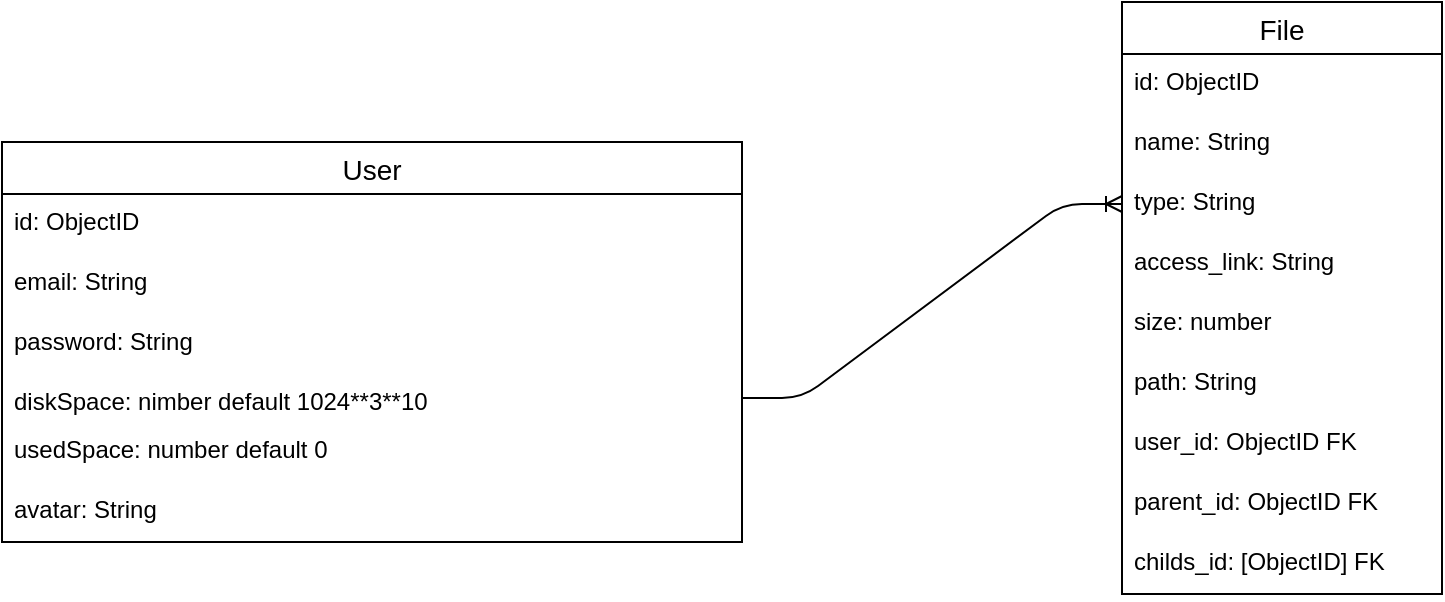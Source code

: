 <mxfile version="13.6.5">
    <diagram id="cyjniA0ZzOJgdNBzTKtN" name="Page-1">
        <mxGraphModel dx="1023" dy="610" grid="1" gridSize="10" guides="1" tooltips="1" connect="1" arrows="1" fold="1" page="1" pageScale="1" pageWidth="827" pageHeight="1169" math="0" shadow="0">
            <root>
                <mxCell id="0"/>
                <mxCell id="1" parent="0"/>
                <mxCell id="_So2VJrC17p1mw5BTz6b-14" value="User" style="swimlane;fontStyle=0;childLayout=stackLayout;horizontal=1;startSize=26;horizontalStack=0;resizeParent=1;resizeParentMax=0;resizeLast=0;collapsible=1;marginBottom=0;align=center;fontSize=14;" parent="1" vertex="1">
                    <mxGeometry x="30" y="160" width="370" height="200" as="geometry">
                        <mxRectangle x="130" y="130" width="60" height="26" as="alternateBounds"/>
                    </mxGeometry>
                </mxCell>
                <mxCell id="_So2VJrC17p1mw5BTz6b-15" value="id: ObjectID" style="text;strokeColor=none;fillColor=none;spacingLeft=4;spacingRight=4;overflow=hidden;rotatable=0;points=[[0,0.5],[1,0.5]];portConstraint=eastwest;fontSize=12;" parent="_So2VJrC17p1mw5BTz6b-14" vertex="1">
                    <mxGeometry y="26" width="370" height="30" as="geometry"/>
                </mxCell>
                <mxCell id="_So2VJrC17p1mw5BTz6b-16" value="email: String" style="text;strokeColor=none;fillColor=none;spacingLeft=4;spacingRight=4;overflow=hidden;rotatable=0;points=[[0,0.5],[1,0.5]];portConstraint=eastwest;fontSize=12;" parent="_So2VJrC17p1mw5BTz6b-14" vertex="1">
                    <mxGeometry y="56" width="370" height="30" as="geometry"/>
                </mxCell>
                <mxCell id="_So2VJrC17p1mw5BTz6b-17" value="password: String" style="text;strokeColor=none;fillColor=none;spacingLeft=4;spacingRight=4;overflow=hidden;rotatable=0;points=[[0,0.5],[1,0.5]];portConstraint=eastwest;fontSize=12;" parent="_So2VJrC17p1mw5BTz6b-14" vertex="1">
                    <mxGeometry y="86" width="370" height="30" as="geometry"/>
                </mxCell>
                <mxCell id="_So2VJrC17p1mw5BTz6b-18" value="diskSpace: nimber default 1024**3**10" style="text;strokeColor=none;fillColor=none;spacingLeft=4;spacingRight=4;overflow=hidden;rotatable=0;points=[[0,0.5],[1,0.5]];portConstraint=eastwest;fontSize=12;" parent="_So2VJrC17p1mw5BTz6b-14" vertex="1">
                    <mxGeometry y="116" width="370" height="24" as="geometry"/>
                </mxCell>
                <mxCell id="_So2VJrC17p1mw5BTz6b-19" value="usedSpace: number default 0" style="text;strokeColor=none;fillColor=none;spacingLeft=4;spacingRight=4;overflow=hidden;rotatable=0;points=[[0,0.5],[1,0.5]];portConstraint=eastwest;fontSize=12;" parent="_So2VJrC17p1mw5BTz6b-14" vertex="1">
                    <mxGeometry y="140" width="370" height="30" as="geometry"/>
                </mxCell>
                <mxCell id="_So2VJrC17p1mw5BTz6b-20" value="avatar: String" style="text;strokeColor=none;fillColor=none;spacingLeft=4;spacingRight=4;overflow=hidden;rotatable=0;points=[[0,0.5],[1,0.5]];portConstraint=eastwest;fontSize=12;" parent="_So2VJrC17p1mw5BTz6b-14" vertex="1">
                    <mxGeometry y="170" width="370" height="30" as="geometry"/>
                </mxCell>
                <mxCell id="_So2VJrC17p1mw5BTz6b-29" value="" style="edgeStyle=entityRelationEdgeStyle;fontSize=12;html=1;endArrow=ERoneToMany;exitX=1;exitY=0.5;exitDx=0;exitDy=0;entryX=0;entryY=0.5;entryDx=0;entryDy=0;" parent="1" source="_So2VJrC17p1mw5BTz6b-18" target="_So2VJrC17p1mw5BTz6b-24" edge="1">
                    <mxGeometry width="100" height="100" relative="1" as="geometry">
                        <mxPoint x="390" y="360" as="sourcePoint"/>
                        <mxPoint x="490" y="260" as="targetPoint"/>
                    </mxGeometry>
                </mxCell>
                <mxCell id="_So2VJrC17p1mw5BTz6b-21" value="File" style="swimlane;fontStyle=0;childLayout=stackLayout;horizontal=1;startSize=26;horizontalStack=0;resizeParent=1;resizeParentMax=0;resizeLast=0;collapsible=1;marginBottom=0;align=center;fontSize=14;" parent="1" vertex="1">
                    <mxGeometry x="590" y="90" width="160" height="296" as="geometry"/>
                </mxCell>
                <mxCell id="_So2VJrC17p1mw5BTz6b-22" value="id: ObjectID" style="text;strokeColor=none;fillColor=none;spacingLeft=4;spacingRight=4;overflow=hidden;rotatable=0;points=[[0,0.5],[1,0.5]];portConstraint=eastwest;fontSize=12;" parent="_So2VJrC17p1mw5BTz6b-21" vertex="1">
                    <mxGeometry y="26" width="160" height="30" as="geometry"/>
                </mxCell>
                <mxCell id="_So2VJrC17p1mw5BTz6b-23" value="name: String" style="text;strokeColor=none;fillColor=none;spacingLeft=4;spacingRight=4;overflow=hidden;rotatable=0;points=[[0,0.5],[1,0.5]];portConstraint=eastwest;fontSize=12;" parent="_So2VJrC17p1mw5BTz6b-21" vertex="1">
                    <mxGeometry y="56" width="160" height="30" as="geometry"/>
                </mxCell>
                <mxCell id="_So2VJrC17p1mw5BTz6b-24" value="type: String" style="text;strokeColor=none;fillColor=none;spacingLeft=4;spacingRight=4;overflow=hidden;rotatable=0;points=[[0,0.5],[1,0.5]];portConstraint=eastwest;fontSize=12;" parent="_So2VJrC17p1mw5BTz6b-21" vertex="1">
                    <mxGeometry y="86" width="160" height="30" as="geometry"/>
                </mxCell>
                <mxCell id="_So2VJrC17p1mw5BTz6b-25" value="access_link: String" style="text;strokeColor=none;fillColor=none;spacingLeft=4;spacingRight=4;overflow=hidden;rotatable=0;points=[[0,0.5],[1,0.5]];portConstraint=eastwest;fontSize=12;" parent="_So2VJrC17p1mw5BTz6b-21" vertex="1">
                    <mxGeometry y="116" width="160" height="30" as="geometry"/>
                </mxCell>
                <mxCell id="_So2VJrC17p1mw5BTz6b-26" value="size: number" style="text;strokeColor=none;fillColor=none;spacingLeft=4;spacingRight=4;overflow=hidden;rotatable=0;points=[[0,0.5],[1,0.5]];portConstraint=eastwest;fontSize=12;" parent="_So2VJrC17p1mw5BTz6b-21" vertex="1">
                    <mxGeometry y="146" width="160" height="30" as="geometry"/>
                </mxCell>
                <mxCell id="2" value="path: String&#10;" style="text;strokeColor=none;fillColor=none;spacingLeft=4;spacingRight=4;overflow=hidden;rotatable=0;points=[[0,0.5],[1,0.5]];portConstraint=eastwest;fontSize=12;" vertex="1" parent="_So2VJrC17p1mw5BTz6b-21">
                    <mxGeometry y="176" width="160" height="30" as="geometry"/>
                </mxCell>
                <mxCell id="_So2VJrC17p1mw5BTz6b-28" value="user_id: ObjectID FK" style="text;strokeColor=none;fillColor=none;spacingLeft=4;spacingRight=4;overflow=hidden;rotatable=0;points=[[0,0.5],[1,0.5]];portConstraint=eastwest;fontSize=12;" parent="_So2VJrC17p1mw5BTz6b-21" vertex="1">
                    <mxGeometry y="206" width="160" height="30" as="geometry"/>
                </mxCell>
                <mxCell id="_So2VJrC17p1mw5BTz6b-27" value="parent_id: ObjectID FK" style="text;strokeColor=none;fillColor=none;spacingLeft=4;spacingRight=4;overflow=hidden;rotatable=0;points=[[0,0.5],[1,0.5]];portConstraint=eastwest;fontSize=12;" parent="_So2VJrC17p1mw5BTz6b-21" vertex="1">
                    <mxGeometry y="236" width="160" height="30" as="geometry"/>
                </mxCell>
                <mxCell id="4" value="childs_id: [ObjectID] FK" style="text;strokeColor=none;fillColor=none;spacingLeft=4;spacingRight=4;overflow=hidden;rotatable=0;points=[[0,0.5],[1,0.5]];portConstraint=eastwest;fontSize=12;" vertex="1" parent="_So2VJrC17p1mw5BTz6b-21">
                    <mxGeometry y="266" width="160" height="30" as="geometry"/>
                </mxCell>
            </root>
        </mxGraphModel>
    </diagram>
</mxfile>